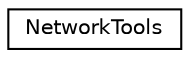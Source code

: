 digraph "Graphical Class Hierarchy"
{
 // LATEX_PDF_SIZE
  edge [fontname="Helvetica",fontsize="10",labelfontname="Helvetica",labelfontsize="10"];
  node [fontname="Helvetica",fontsize="10",shape=record];
  rankdir="LR";
  Node0 [label="NetworkTools",height=0.2,width=0.4,color="black", fillcolor="white", style="filled",URL="$class_network_tools.html",tooltip="Network functions class"];
}
